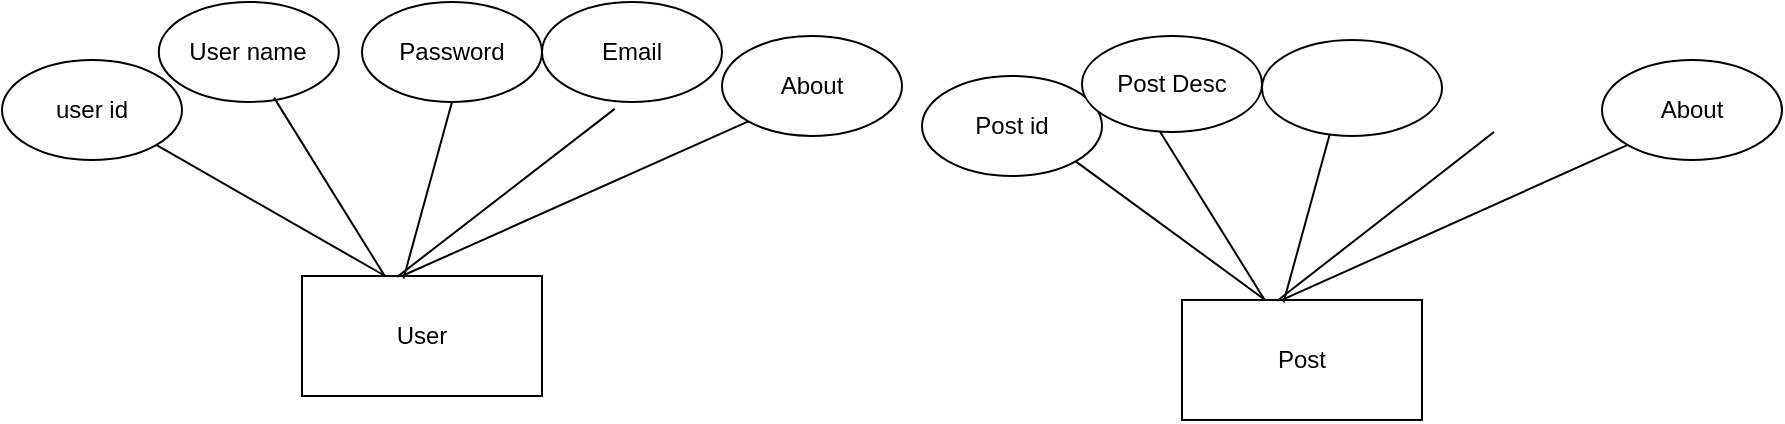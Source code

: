 <mxfile version="22.1.21" type="device">
  <diagram name="Page-1" id="lV34PaSTPLkxO6FwmY2a">
    <mxGraphModel dx="1050" dy="530" grid="1" gridSize="10" guides="1" tooltips="1" connect="1" arrows="1" fold="1" page="1" pageScale="1" pageWidth="827" pageHeight="1169" math="0" shadow="0">
      <root>
        <mxCell id="0" />
        <mxCell id="1" parent="0" />
        <mxCell id="DoosNBV8i66LiiUVoqyL-1" value="User" style="rounded=0;whiteSpace=wrap;html=1;" vertex="1" parent="1">
          <mxGeometry x="180" y="160" width="120" height="60" as="geometry" />
        </mxCell>
        <mxCell id="DoosNBV8i66LiiUVoqyL-3" value="user id" style="ellipse;whiteSpace=wrap;html=1;" vertex="1" parent="1">
          <mxGeometry x="30" y="51.98" width="90" height="50" as="geometry" />
        </mxCell>
        <mxCell id="DoosNBV8i66LiiUVoqyL-4" value="" style="endArrow=none;html=1;rounded=0;entryX=1;entryY=1;entryDx=0;entryDy=0;exitX=0.43;exitY=-0.033;exitDx=0;exitDy=0;exitPerimeter=0;" edge="1" parent="1" target="DoosNBV8i66LiiUVoqyL-3">
          <mxGeometry width="50" height="50" relative="1" as="geometry">
            <mxPoint x="221.6" y="160.0" as="sourcePoint" />
            <mxPoint x="430" y="251.98" as="targetPoint" />
          </mxGeometry>
        </mxCell>
        <mxCell id="DoosNBV8i66LiiUVoqyL-5" value="User name" style="ellipse;whiteSpace=wrap;html=1;" vertex="1" parent="1">
          <mxGeometry x="108.4" y="22.97" width="90" height="50" as="geometry" />
        </mxCell>
        <mxCell id="DoosNBV8i66LiiUVoqyL-6" value="" style="endArrow=none;html=1;rounded=0;entryX=0.64;entryY=0.957;entryDx=0;entryDy=0;entryPerimeter=0;" edge="1" parent="1" target="DoosNBV8i66LiiUVoqyL-5" source="DoosNBV8i66LiiUVoqyL-1">
          <mxGeometry width="50" height="50" relative="1" as="geometry">
            <mxPoint x="300.0" y="130.99" as="sourcePoint" />
            <mxPoint x="508.4" y="222.97" as="targetPoint" />
          </mxGeometry>
        </mxCell>
        <mxCell id="DoosNBV8i66LiiUVoqyL-7" value="Password" style="ellipse;whiteSpace=wrap;html=1;" vertex="1" parent="1">
          <mxGeometry x="210" y="22.97" width="90" height="50" as="geometry" />
        </mxCell>
        <mxCell id="DoosNBV8i66LiiUVoqyL-8" value="" style="endArrow=none;html=1;rounded=0;entryX=0.5;entryY=1;entryDx=0;entryDy=0;exitX=0.423;exitY=0.02;exitDx=0;exitDy=0;exitPerimeter=0;" edge="1" parent="1" target="DoosNBV8i66LiiUVoqyL-7" source="DoosNBV8i66LiiUVoqyL-1">
          <mxGeometry width="50" height="50" relative="1" as="geometry">
            <mxPoint x="401.6" y="130.99" as="sourcePoint" />
            <mxPoint x="610" y="222.97" as="targetPoint" />
          </mxGeometry>
        </mxCell>
        <mxCell id="DoosNBV8i66LiiUVoqyL-9" value="Email" style="ellipse;whiteSpace=wrap;html=1;" vertex="1" parent="1">
          <mxGeometry x="300" y="22.97" width="90" height="50" as="geometry" />
        </mxCell>
        <mxCell id="DoosNBV8i66LiiUVoqyL-10" value="" style="endArrow=none;html=1;rounded=0;entryX=0.404;entryY=1.069;entryDx=0;entryDy=0;exitX=0.397;exitY=0.007;exitDx=0;exitDy=0;exitPerimeter=0;entryPerimeter=0;" edge="1" parent="1" target="DoosNBV8i66LiiUVoqyL-9" source="DoosNBV8i66LiiUVoqyL-1">
          <mxGeometry width="50" height="50" relative="1" as="geometry">
            <mxPoint x="491.6" y="130.99" as="sourcePoint" />
            <mxPoint x="700" y="222.97" as="targetPoint" />
          </mxGeometry>
        </mxCell>
        <mxCell id="DoosNBV8i66LiiUVoqyL-11" value="About" style="ellipse;whiteSpace=wrap;html=1;" vertex="1" parent="1">
          <mxGeometry x="390" y="40.0" width="90" height="50" as="geometry" />
        </mxCell>
        <mxCell id="DoosNBV8i66LiiUVoqyL-12" value="" style="endArrow=none;html=1;rounded=0;entryX=0;entryY=1;entryDx=0;entryDy=0;" edge="1" parent="1" target="DoosNBV8i66LiiUVoqyL-11">
          <mxGeometry width="50" height="50" relative="1" as="geometry">
            <mxPoint x="230" y="160" as="sourcePoint" />
            <mxPoint x="790" y="240.0" as="targetPoint" />
          </mxGeometry>
        </mxCell>
        <mxCell id="DoosNBV8i66LiiUVoqyL-13" value="Post" style="rounded=0;whiteSpace=wrap;html=1;" vertex="1" parent="1">
          <mxGeometry x="620" y="171.98" width="120" height="60" as="geometry" />
        </mxCell>
        <mxCell id="DoosNBV8i66LiiUVoqyL-14" value="Post id" style="ellipse;whiteSpace=wrap;html=1;" vertex="1" parent="1">
          <mxGeometry x="490" y="60.0" width="90" height="50" as="geometry" />
        </mxCell>
        <mxCell id="DoosNBV8i66LiiUVoqyL-15" value="" style="endArrow=none;html=1;rounded=0;entryX=1;entryY=1;entryDx=0;entryDy=0;exitX=0.43;exitY=-0.033;exitDx=0;exitDy=0;exitPerimeter=0;" edge="1" parent="1" target="DoosNBV8i66LiiUVoqyL-14">
          <mxGeometry width="50" height="50" relative="1" as="geometry">
            <mxPoint x="661.6" y="171.98" as="sourcePoint" />
            <mxPoint x="870" y="263.96" as="targetPoint" />
          </mxGeometry>
        </mxCell>
        <mxCell id="DoosNBV8i66LiiUVoqyL-16" value="" style="endArrow=none;html=1;rounded=0;entryX=0.64;entryY=0.957;entryDx=0;entryDy=0;entryPerimeter=0;" edge="1" parent="1" source="DoosNBV8i66LiiUVoqyL-13">
          <mxGeometry width="50" height="50" relative="1" as="geometry">
            <mxPoint x="740.0" y="142.97" as="sourcePoint" />
            <mxPoint x="606" y="82.98" as="targetPoint" />
          </mxGeometry>
        </mxCell>
        <mxCell id="DoosNBV8i66LiiUVoqyL-17" value="" style="endArrow=none;html=1;rounded=0;entryX=0.5;entryY=1;entryDx=0;entryDy=0;exitX=0.423;exitY=0.02;exitDx=0;exitDy=0;exitPerimeter=0;" edge="1" parent="1" source="DoosNBV8i66LiiUVoqyL-13">
          <mxGeometry width="50" height="50" relative="1" as="geometry">
            <mxPoint x="841.6" y="142.97" as="sourcePoint" />
            <mxPoint x="695" y="84.98" as="targetPoint" />
          </mxGeometry>
        </mxCell>
        <mxCell id="DoosNBV8i66LiiUVoqyL-18" value="" style="endArrow=none;html=1;rounded=0;entryX=0.404;entryY=1.069;entryDx=0;entryDy=0;exitX=0.397;exitY=0.007;exitDx=0;exitDy=0;exitPerimeter=0;entryPerimeter=0;" edge="1" parent="1" source="DoosNBV8i66LiiUVoqyL-13">
          <mxGeometry width="50" height="50" relative="1" as="geometry">
            <mxPoint x="931.6" y="142.97" as="sourcePoint" />
            <mxPoint x="776" y="87.98" as="targetPoint" />
          </mxGeometry>
        </mxCell>
        <mxCell id="DoosNBV8i66LiiUVoqyL-19" value="About" style="ellipse;whiteSpace=wrap;html=1;" vertex="1" parent="1">
          <mxGeometry x="830" y="51.98" width="90" height="50" as="geometry" />
        </mxCell>
        <mxCell id="DoosNBV8i66LiiUVoqyL-20" value="" style="endArrow=none;html=1;rounded=0;entryX=0;entryY=1;entryDx=0;entryDy=0;" edge="1" parent="1" target="DoosNBV8i66LiiUVoqyL-19">
          <mxGeometry width="50" height="50" relative="1" as="geometry">
            <mxPoint x="670" y="171.98" as="sourcePoint" />
            <mxPoint x="1230" y="251.98" as="targetPoint" />
          </mxGeometry>
        </mxCell>
        <mxCell id="DoosNBV8i66LiiUVoqyL-21" value="Post Desc" style="ellipse;whiteSpace=wrap;html=1;" vertex="1" parent="1">
          <mxGeometry x="570" y="40" width="90" height="48.02" as="geometry" />
        </mxCell>
        <mxCell id="DoosNBV8i66LiiUVoqyL-22" value="" style="ellipse;whiteSpace=wrap;html=1;" vertex="1" parent="1">
          <mxGeometry x="660" y="41.98" width="90" height="48.02" as="geometry" />
        </mxCell>
      </root>
    </mxGraphModel>
  </diagram>
</mxfile>
